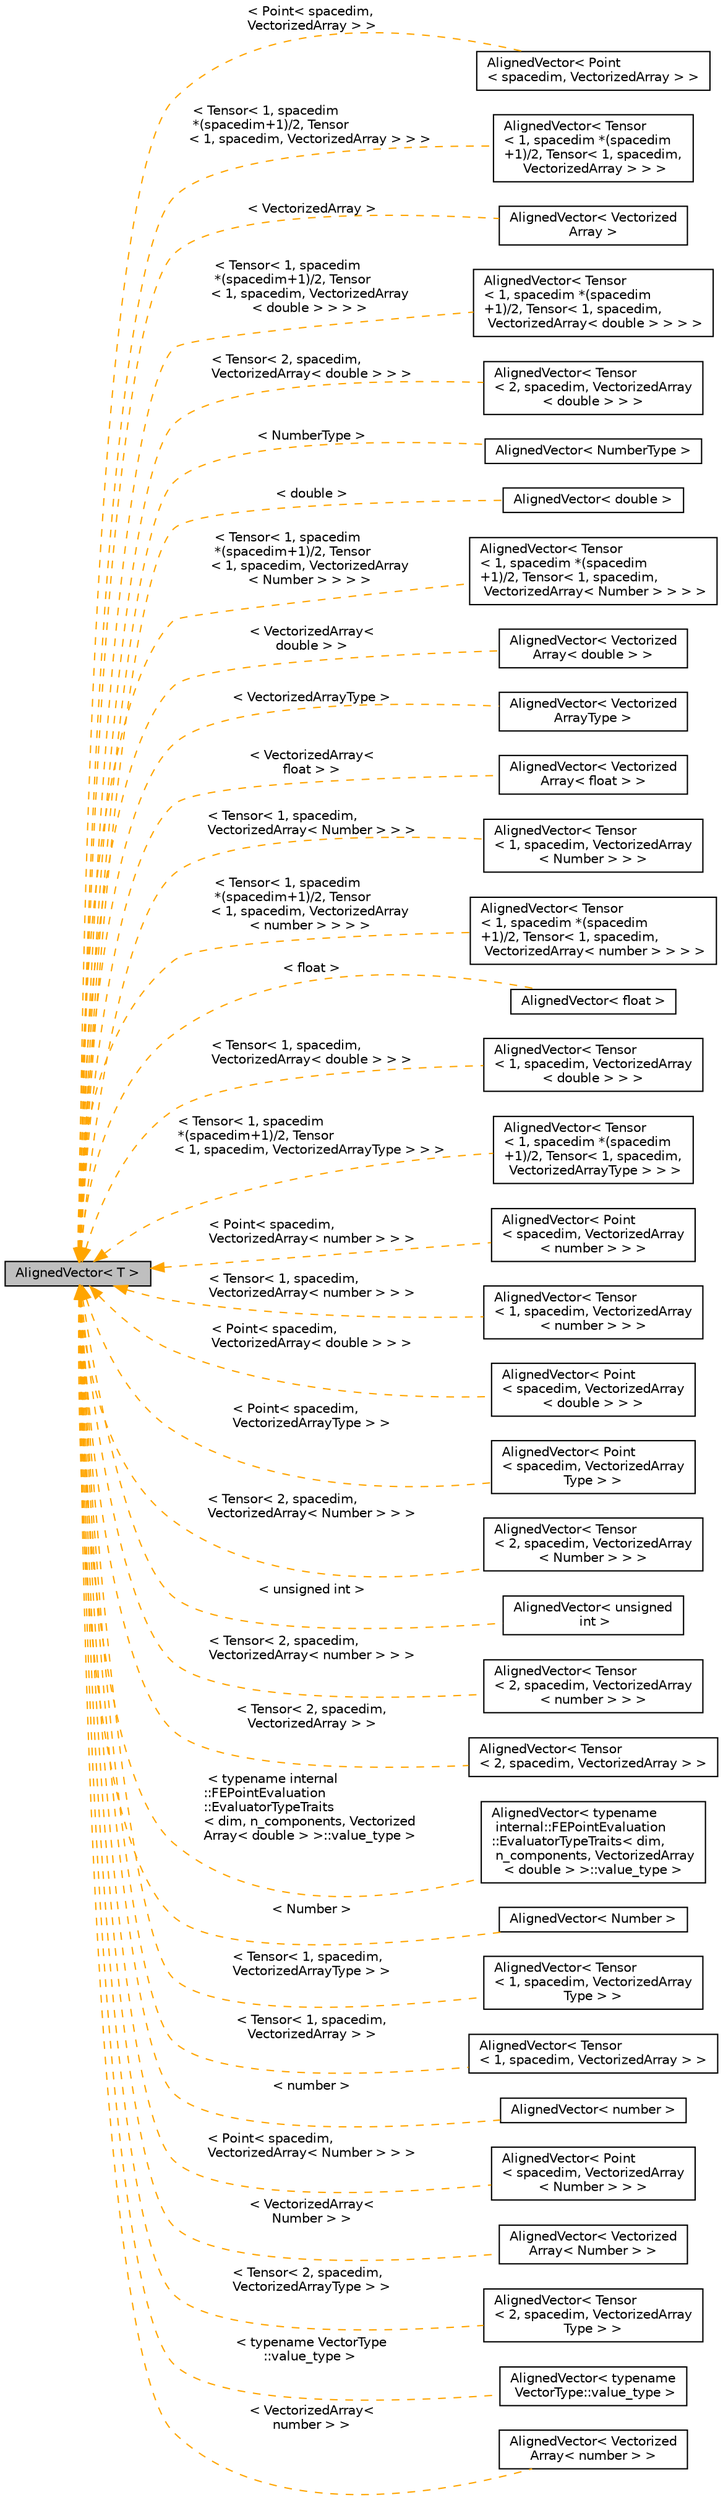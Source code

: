 digraph "AlignedVector&lt; T &gt;"
{
 // LATEX_PDF_SIZE
  edge [fontname="Helvetica",fontsize="10",labelfontname="Helvetica",labelfontsize="10"];
  node [fontname="Helvetica",fontsize="10",shape=record];
  rankdir="LR";
  Node1 [label="AlignedVector\< T \>",height=0.2,width=0.4,color="black", fillcolor="grey75", style="filled", fontcolor="black",tooltip=" "];
  Node1 -> Node2 [dir="back",color="orange",fontsize="10",style="dashed",label=" \< Point\< spacedim,\l VectorizedArray \> \>" ,fontname="Helvetica"];
  Node2 [label="AlignedVector\< Point\l\< spacedim, VectorizedArray \> \>",height=0.2,width=0.4,color="black", fillcolor="white", style="filled",URL="$classAlignedVector.html",tooltip=" "];
  Node1 -> Node3 [dir="back",color="orange",fontsize="10",style="dashed",label=" \< Tensor\< 1, spacedim\l *(spacedim+1)/2, Tensor\l\< 1, spacedim, VectorizedArray \> \> \>" ,fontname="Helvetica"];
  Node3 [label="AlignedVector\< Tensor\l\< 1, spacedim *(spacedim\l+1)/2, Tensor\< 1, spacedim,\l VectorizedArray \> \> \>",height=0.2,width=0.4,color="black", fillcolor="white", style="filled",URL="$classAlignedVector.html",tooltip=" "];
  Node1 -> Node4 [dir="back",color="orange",fontsize="10",style="dashed",label=" \< VectorizedArray \>" ,fontname="Helvetica"];
  Node4 [label="AlignedVector\< Vectorized\lArray \>",height=0.2,width=0.4,color="black", fillcolor="white", style="filled",URL="$classAlignedVector.html",tooltip=" "];
  Node1 -> Node5 [dir="back",color="orange",fontsize="10",style="dashed",label=" \< Tensor\< 1, spacedim\l *(spacedim+1)/2, Tensor\l\< 1, spacedim, VectorizedArray\l\< double \> \> \> \>" ,fontname="Helvetica"];
  Node5 [label="AlignedVector\< Tensor\l\< 1, spacedim *(spacedim\l+1)/2, Tensor\< 1, spacedim,\l VectorizedArray\< double \> \> \> \>",height=0.2,width=0.4,color="black", fillcolor="white", style="filled",URL="$classAlignedVector.html",tooltip=" "];
  Node1 -> Node6 [dir="back",color="orange",fontsize="10",style="dashed",label=" \< Tensor\< 2, spacedim,\l VectorizedArray\< double \> \> \>" ,fontname="Helvetica"];
  Node6 [label="AlignedVector\< Tensor\l\< 2, spacedim, VectorizedArray\l\< double \> \> \>",height=0.2,width=0.4,color="black", fillcolor="white", style="filled",URL="$classAlignedVector.html",tooltip=" "];
  Node1 -> Node7 [dir="back",color="orange",fontsize="10",style="dashed",label=" \< NumberType \>" ,fontname="Helvetica"];
  Node7 [label="AlignedVector\< NumberType \>",height=0.2,width=0.4,color="black", fillcolor="white", style="filled",URL="$classAlignedVector.html",tooltip=" "];
  Node1 -> Node8 [dir="back",color="orange",fontsize="10",style="dashed",label=" \< double \>" ,fontname="Helvetica"];
  Node8 [label="AlignedVector\< double \>",height=0.2,width=0.4,color="black", fillcolor="white", style="filled",URL="$classAlignedVector.html",tooltip=" "];
  Node1 -> Node9 [dir="back",color="orange",fontsize="10",style="dashed",label=" \< Tensor\< 1, spacedim\l *(spacedim+1)/2, Tensor\l\< 1, spacedim, VectorizedArray\l\< Number \> \> \> \>" ,fontname="Helvetica"];
  Node9 [label="AlignedVector\< Tensor\l\< 1, spacedim *(spacedim\l+1)/2, Tensor\< 1, spacedim,\l VectorizedArray\< Number \> \> \> \>",height=0.2,width=0.4,color="black", fillcolor="white", style="filled",URL="$classAlignedVector.html",tooltip=" "];
  Node1 -> Node10 [dir="back",color="orange",fontsize="10",style="dashed",label=" \< VectorizedArray\<\l double \> \>" ,fontname="Helvetica"];
  Node10 [label="AlignedVector\< Vectorized\lArray\< double \> \>",height=0.2,width=0.4,color="black", fillcolor="white", style="filled",URL="$classAlignedVector.html",tooltip=" "];
  Node1 -> Node11 [dir="back",color="orange",fontsize="10",style="dashed",label=" \< VectorizedArrayType \>" ,fontname="Helvetica"];
  Node11 [label="AlignedVector\< Vectorized\lArrayType \>",height=0.2,width=0.4,color="black", fillcolor="white", style="filled",URL="$classAlignedVector.html",tooltip=" "];
  Node1 -> Node12 [dir="back",color="orange",fontsize="10",style="dashed",label=" \< VectorizedArray\<\l float \> \>" ,fontname="Helvetica"];
  Node12 [label="AlignedVector\< Vectorized\lArray\< float \> \>",height=0.2,width=0.4,color="black", fillcolor="white", style="filled",URL="$classAlignedVector.html",tooltip=" "];
  Node1 -> Node13 [dir="back",color="orange",fontsize="10",style="dashed",label=" \< Tensor\< 1, spacedim,\l VectorizedArray\< Number \> \> \>" ,fontname="Helvetica"];
  Node13 [label="AlignedVector\< Tensor\l\< 1, spacedim, VectorizedArray\l\< Number \> \> \>",height=0.2,width=0.4,color="black", fillcolor="white", style="filled",URL="$classAlignedVector.html",tooltip=" "];
  Node1 -> Node14 [dir="back",color="orange",fontsize="10",style="dashed",label=" \< Tensor\< 1, spacedim\l *(spacedim+1)/2, Tensor\l\< 1, spacedim, VectorizedArray\l\< number \> \> \> \>" ,fontname="Helvetica"];
  Node14 [label="AlignedVector\< Tensor\l\< 1, spacedim *(spacedim\l+1)/2, Tensor\< 1, spacedim,\l VectorizedArray\< number \> \> \> \>",height=0.2,width=0.4,color="black", fillcolor="white", style="filled",URL="$classAlignedVector.html",tooltip=" "];
  Node1 -> Node15 [dir="back",color="orange",fontsize="10",style="dashed",label=" \< float \>" ,fontname="Helvetica"];
  Node15 [label="AlignedVector\< float \>",height=0.2,width=0.4,color="black", fillcolor="white", style="filled",URL="$classAlignedVector.html",tooltip=" "];
  Node1 -> Node16 [dir="back",color="orange",fontsize="10",style="dashed",label=" \< Tensor\< 1, spacedim,\l VectorizedArray\< double \> \> \>" ,fontname="Helvetica"];
  Node16 [label="AlignedVector\< Tensor\l\< 1, spacedim, VectorizedArray\l\< double \> \> \>",height=0.2,width=0.4,color="black", fillcolor="white", style="filled",URL="$classAlignedVector.html",tooltip=" "];
  Node1 -> Node17 [dir="back",color="orange",fontsize="10",style="dashed",label=" \< Tensor\< 1, spacedim\l *(spacedim+1)/2, Tensor\l\< 1, spacedim, VectorizedArrayType \> \> \>" ,fontname="Helvetica"];
  Node17 [label="AlignedVector\< Tensor\l\< 1, spacedim *(spacedim\l+1)/2, Tensor\< 1, spacedim,\l VectorizedArrayType \> \> \>",height=0.2,width=0.4,color="black", fillcolor="white", style="filled",URL="$classAlignedVector.html",tooltip=" "];
  Node1 -> Node18 [dir="back",color="orange",fontsize="10",style="dashed",label=" \< Point\< spacedim,\l VectorizedArray\< number \> \> \>" ,fontname="Helvetica"];
  Node18 [label="AlignedVector\< Point\l\< spacedim, VectorizedArray\l\< number \> \> \>",height=0.2,width=0.4,color="black", fillcolor="white", style="filled",URL="$classAlignedVector.html",tooltip=" "];
  Node1 -> Node19 [dir="back",color="orange",fontsize="10",style="dashed",label=" \< Tensor\< 1, spacedim,\l VectorizedArray\< number \> \> \>" ,fontname="Helvetica"];
  Node19 [label="AlignedVector\< Tensor\l\< 1, spacedim, VectorizedArray\l\< number \> \> \>",height=0.2,width=0.4,color="black", fillcolor="white", style="filled",URL="$classAlignedVector.html",tooltip=" "];
  Node1 -> Node20 [dir="back",color="orange",fontsize="10",style="dashed",label=" \< Point\< spacedim,\l VectorizedArray\< double \> \> \>" ,fontname="Helvetica"];
  Node20 [label="AlignedVector\< Point\l\< spacedim, VectorizedArray\l\< double \> \> \>",height=0.2,width=0.4,color="black", fillcolor="white", style="filled",URL="$classAlignedVector.html",tooltip=" "];
  Node1 -> Node21 [dir="back",color="orange",fontsize="10",style="dashed",label=" \< Point\< spacedim,\l VectorizedArrayType \> \>" ,fontname="Helvetica"];
  Node21 [label="AlignedVector\< Point\l\< spacedim, VectorizedArray\lType \> \>",height=0.2,width=0.4,color="black", fillcolor="white", style="filled",URL="$classAlignedVector.html",tooltip=" "];
  Node1 -> Node22 [dir="back",color="orange",fontsize="10",style="dashed",label=" \< Tensor\< 2, spacedim,\l VectorizedArray\< Number \> \> \>" ,fontname="Helvetica"];
  Node22 [label="AlignedVector\< Tensor\l\< 2, spacedim, VectorizedArray\l\< Number \> \> \>",height=0.2,width=0.4,color="black", fillcolor="white", style="filled",URL="$classAlignedVector.html",tooltip=" "];
  Node1 -> Node23 [dir="back",color="orange",fontsize="10",style="dashed",label=" \< unsigned int \>" ,fontname="Helvetica"];
  Node23 [label="AlignedVector\< unsigned\l int \>",height=0.2,width=0.4,color="black", fillcolor="white", style="filled",URL="$classAlignedVector.html",tooltip=" "];
  Node1 -> Node24 [dir="back",color="orange",fontsize="10",style="dashed",label=" \< Tensor\< 2, spacedim,\l VectorizedArray\< number \> \> \>" ,fontname="Helvetica"];
  Node24 [label="AlignedVector\< Tensor\l\< 2, spacedim, VectorizedArray\l\< number \> \> \>",height=0.2,width=0.4,color="black", fillcolor="white", style="filled",URL="$classAlignedVector.html",tooltip=" "];
  Node1 -> Node25 [dir="back",color="orange",fontsize="10",style="dashed",label=" \< Tensor\< 2, spacedim,\l VectorizedArray \> \>" ,fontname="Helvetica"];
  Node25 [label="AlignedVector\< Tensor\l\< 2, spacedim, VectorizedArray \> \>",height=0.2,width=0.4,color="black", fillcolor="white", style="filled",URL="$classAlignedVector.html",tooltip=" "];
  Node1 -> Node26 [dir="back",color="orange",fontsize="10",style="dashed",label=" \< typename internal\l::FEPointEvaluation\l::EvaluatorTypeTraits\l\< dim, n_components, Vectorized\lArray\< double \> \>::value_type \>" ,fontname="Helvetica"];
  Node26 [label="AlignedVector\< typename\l internal::FEPointEvaluation\l::EvaluatorTypeTraits\< dim,\l n_components, VectorizedArray\l\< double \> \>::value_type \>",height=0.2,width=0.4,color="black", fillcolor="white", style="filled",URL="$classAlignedVector.html",tooltip=" "];
  Node1 -> Node27 [dir="back",color="orange",fontsize="10",style="dashed",label=" \< Number \>" ,fontname="Helvetica"];
  Node27 [label="AlignedVector\< Number \>",height=0.2,width=0.4,color="black", fillcolor="white", style="filled",URL="$classAlignedVector.html",tooltip=" "];
  Node1 -> Node28 [dir="back",color="orange",fontsize="10",style="dashed",label=" \< Tensor\< 1, spacedim,\l VectorizedArrayType \> \>" ,fontname="Helvetica"];
  Node28 [label="AlignedVector\< Tensor\l\< 1, spacedim, VectorizedArray\lType \> \>",height=0.2,width=0.4,color="black", fillcolor="white", style="filled",URL="$classAlignedVector.html",tooltip=" "];
  Node1 -> Node29 [dir="back",color="orange",fontsize="10",style="dashed",label=" \< Tensor\< 1, spacedim,\l VectorizedArray \> \>" ,fontname="Helvetica"];
  Node29 [label="AlignedVector\< Tensor\l\< 1, spacedim, VectorizedArray \> \>",height=0.2,width=0.4,color="black", fillcolor="white", style="filled",URL="$classAlignedVector.html",tooltip=" "];
  Node1 -> Node30 [dir="back",color="orange",fontsize="10",style="dashed",label=" \< number \>" ,fontname="Helvetica"];
  Node30 [label="AlignedVector\< number \>",height=0.2,width=0.4,color="black", fillcolor="white", style="filled",URL="$classAlignedVector.html",tooltip=" "];
  Node1 -> Node31 [dir="back",color="orange",fontsize="10",style="dashed",label=" \< Point\< spacedim,\l VectorizedArray\< Number \> \> \>" ,fontname="Helvetica"];
  Node31 [label="AlignedVector\< Point\l\< spacedim, VectorizedArray\l\< Number \> \> \>",height=0.2,width=0.4,color="black", fillcolor="white", style="filled",URL="$classAlignedVector.html",tooltip=" "];
  Node1 -> Node32 [dir="back",color="orange",fontsize="10",style="dashed",label=" \< VectorizedArray\<\l Number \> \>" ,fontname="Helvetica"];
  Node32 [label="AlignedVector\< Vectorized\lArray\< Number \> \>",height=0.2,width=0.4,color="black", fillcolor="white", style="filled",URL="$classAlignedVector.html",tooltip=" "];
  Node1 -> Node33 [dir="back",color="orange",fontsize="10",style="dashed",label=" \< Tensor\< 2, spacedim,\l VectorizedArrayType \> \>" ,fontname="Helvetica"];
  Node33 [label="AlignedVector\< Tensor\l\< 2, spacedim, VectorizedArray\lType \> \>",height=0.2,width=0.4,color="black", fillcolor="white", style="filled",URL="$classAlignedVector.html",tooltip=" "];
  Node1 -> Node34 [dir="back",color="orange",fontsize="10",style="dashed",label=" \< typename VectorType\l::value_type \>" ,fontname="Helvetica"];
  Node34 [label="AlignedVector\< typename\l VectorType::value_type \>",height=0.2,width=0.4,color="black", fillcolor="white", style="filled",URL="$classAlignedVector.html",tooltip=" "];
  Node1 -> Node35 [dir="back",color="orange",fontsize="10",style="dashed",label=" \< VectorizedArray\<\l number \> \>" ,fontname="Helvetica"];
  Node35 [label="AlignedVector\< Vectorized\lArray\< number \> \>",height=0.2,width=0.4,color="black", fillcolor="white", style="filled",URL="$classAlignedVector.html",tooltip=" "];
}
